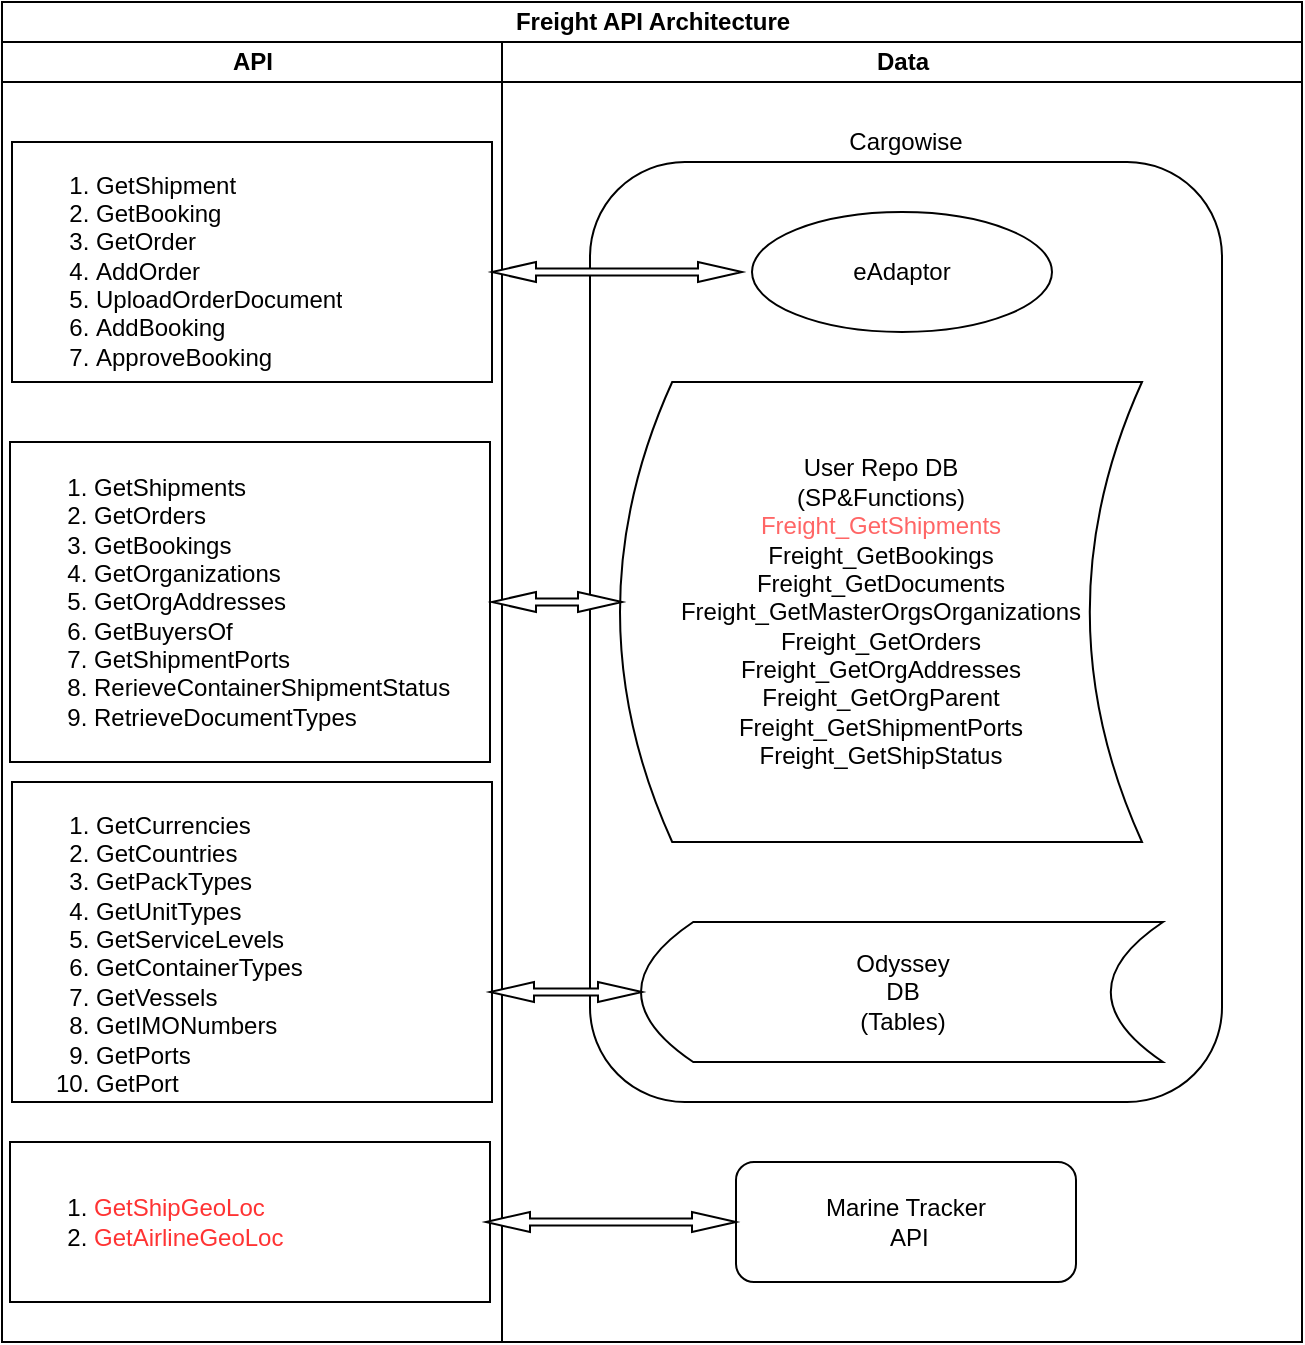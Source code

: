 <mxfile version="11.0.4" type="github"><diagram id="-AoS3aZuVU1gZGTSnwES" name="Page-1"><mxGraphModel dx="1422" dy="764" grid="1" gridSize="10" guides="1" tooltips="1" connect="1" arrows="1" fold="1" page="1" pageScale="1" pageWidth="850" pageHeight="1100" math="0" shadow="0"><root><mxCell id="0"/><mxCell id="1" parent="0"/><mxCell id="NsvNeeM-Z885Ar_qXPRW-5" value="Freight API Architecture" style="swimlane;html=1;childLayout=stackLayout;resizeParent=1;resizeParentMax=0;startSize=20;" parent="1" vertex="1"><mxGeometry x="120" y="45" width="650" height="670" as="geometry"><mxRectangle x="20" y="410" width="60" height="20" as="alternateBounds"/></mxGeometry></mxCell><mxCell id="NsvNeeM-Z885Ar_qXPRW-7" value="API" style="swimlane;html=1;startSize=20;" parent="NsvNeeM-Z885Ar_qXPRW-5" vertex="1"><mxGeometry y="20" width="250" height="650" as="geometry"/></mxCell><mxCell id="NsvNeeM-Z885Ar_qXPRW-17" value="&lt;ol&gt;&lt;li&gt;GetShipment&lt;/li&gt;&lt;li&gt;GetBooking&lt;/li&gt;&lt;li&gt;GetOrder&lt;/li&gt;&lt;li&gt;AddOrder&lt;/li&gt;&lt;li&gt;UploadOrderDocument&lt;/li&gt;&lt;li&gt;AddBooking&lt;/li&gt;&lt;li&gt;&lt;span&gt;ApproveBooking&lt;/span&gt;&lt;br&gt;&lt;/li&gt;&lt;/ol&gt;" style="text;strokeColor=#000000;fillColor=none;html=1;whiteSpace=wrap;verticalAlign=middle;overflow=hidden;" parent="NsvNeeM-Z885Ar_qXPRW-7" vertex="1"><mxGeometry x="5" y="50" width="240" height="120" as="geometry"/></mxCell><mxCell id="NsvNeeM-Z885Ar_qXPRW-18" value="&lt;ol&gt;&lt;li&gt;GetShipments&lt;/li&gt;&lt;li&gt;GetOrders&lt;/li&gt;&lt;li&gt;GetBookings&lt;/li&gt;&lt;li&gt;GetOrganizations&lt;/li&gt;&lt;li&gt;GetOrgAddresses&lt;/li&gt;&lt;li&gt;GetBuyersOf&lt;/li&gt;&lt;li&gt;&lt;span&gt;GetShipmentPorts&lt;/span&gt;&lt;br&gt;&lt;/li&gt;&lt;li&gt;RerieveContainerShipmentStatus&lt;/li&gt;&lt;li&gt;RetrieveDocumentTypes&lt;/li&gt;&lt;/ol&gt;" style="text;strokeColor=#000000;fillColor=none;html=1;whiteSpace=wrap;verticalAlign=middle;overflow=hidden;" parent="NsvNeeM-Z885Ar_qXPRW-7" vertex="1"><mxGeometry x="4" y="200" width="240" height="160" as="geometry"/></mxCell><mxCell id="NsvNeeM-Z885Ar_qXPRW-19" value="&lt;ol&gt;&lt;li&gt;&lt;font color=&quot;#ff3333&quot;&gt;GetShipGeoLoc&lt;/font&gt;&lt;/li&gt;&lt;li&gt;&lt;font color=&quot;#ff3333&quot;&gt;GetAirlineGeoLoc&lt;/font&gt;&lt;/li&gt;&lt;/ol&gt;" style="text;strokeColor=#000000;fillColor=none;html=1;whiteSpace=wrap;verticalAlign=middle;overflow=hidden;" parent="NsvNeeM-Z885Ar_qXPRW-7" vertex="1"><mxGeometry x="4" y="550" width="240" height="80" as="geometry"/></mxCell><mxCell id="yNjCL7asKgWxfmT6TZ3R-2" value="&lt;ol&gt;&lt;li&gt;GetCurrencies&lt;/li&gt;&lt;li&gt;GetCountries&lt;/li&gt;&lt;li&gt;GetPackTypes&lt;/li&gt;&lt;li&gt;GetUnitTypes&lt;/li&gt;&lt;li&gt;GetServiceLevels&lt;/li&gt;&lt;li&gt;GetContainerTypes&lt;/li&gt;&lt;li&gt;GetVessels&lt;/li&gt;&lt;li&gt;GetIMONumbers&lt;/li&gt;&lt;li&gt;GetPorts&lt;/li&gt;&lt;li&gt;GetPort&lt;/li&gt;&lt;/ol&gt;" style="text;strokeColor=#000000;fillColor=none;html=1;whiteSpace=wrap;verticalAlign=middle;overflow=hidden;" parent="NsvNeeM-Z885Ar_qXPRW-7" vertex="1"><mxGeometry x="5" y="370" width="240" height="160" as="geometry"/></mxCell><mxCell id="NsvNeeM-Z885Ar_qXPRW-8" value="Data" style="swimlane;html=1;startSize=20;" parent="NsvNeeM-Z885Ar_qXPRW-5" vertex="1"><mxGeometry x="250" y="20" width="400" height="650" as="geometry"/></mxCell><mxCell id="NsvNeeM-Z885Ar_qXPRW-22" value="" style="rounded=1;whiteSpace=wrap;html=1;" parent="NsvNeeM-Z885Ar_qXPRW-8" vertex="1"><mxGeometry x="44" y="60" width="316" height="470" as="geometry"/></mxCell><mxCell id="NsvNeeM-Z885Ar_qXPRW-9" value="Odyssey &lt;br&gt;DB&lt;br&gt;(Tables)" style="shape=dataStorage;whiteSpace=wrap;html=1;" parent="NsvNeeM-Z885Ar_qXPRW-8" vertex="1"><mxGeometry x="69.5" y="440" width="261" height="70" as="geometry"/></mxCell><mxCell id="NsvNeeM-Z885Ar_qXPRW-15" value="User Repo&amp;nbsp;DB&lt;br&gt;(SP&amp;amp;Functions)&lt;br&gt;&lt;font color=&quot;#ff6666&quot;&gt;Freight_GetShipments&lt;br&gt;&lt;/font&gt;Freight_GetBookings&lt;br&gt;Freight_GetDocuments&lt;br&gt;Freight_GetMasterOrgsOrganizations&lt;br&gt;Freight_GetOrders&lt;br&gt;Freight_GetOrgAddresses&lt;br&gt;Freight_GetOrgParent&lt;br&gt;Freight_GetShipmentPorts&lt;br&gt;Freight_GetShipStatus" style="shape=dataStorage;whiteSpace=wrap;html=1;" parent="NsvNeeM-Z885Ar_qXPRW-8" vertex="1"><mxGeometry x="59" y="170" width="261" height="230" as="geometry"/></mxCell><mxCell id="NsvNeeM-Z885Ar_qXPRW-16" value="eAdaptor" style="ellipse;whiteSpace=wrap;html=1;" parent="NsvNeeM-Z885Ar_qXPRW-8" vertex="1"><mxGeometry x="125" y="85" width="150" height="60" as="geometry"/></mxCell><mxCell id="NsvNeeM-Z885Ar_qXPRW-23" value="Cargowise" style="text;html=1;strokeColor=none;fillColor=none;align=center;verticalAlign=middle;whiteSpace=wrap;rounded=0;" parent="NsvNeeM-Z885Ar_qXPRW-8" vertex="1"><mxGeometry x="182" y="40" width="40" height="20" as="geometry"/></mxCell><mxCell id="yNjCL7asKgWxfmT6TZ3R-3" value="Marine Tracker&lt;br&gt;&amp;nbsp;API" style="rounded=1;whiteSpace=wrap;html=1;strokeColor=#000000;" parent="NsvNeeM-Z885Ar_qXPRW-8" vertex="1"><mxGeometry x="117" y="560" width="170" height="60" as="geometry"/></mxCell><mxCell id="yNjCL7asKgWxfmT6TZ3R-5" value="" style="html=1;shadow=0;dashed=0;align=center;verticalAlign=middle;shape=mxgraph.arrows2.twoWayArrow;dy=0.65;dx=22;strokeColor=#000000;" parent="NsvNeeM-Z885Ar_qXPRW-8" vertex="1"><mxGeometry x="-5" y="110" width="125" height="10" as="geometry"/></mxCell><mxCell id="yNjCL7asKgWxfmT6TZ3R-6" value="" style="html=1;shadow=0;dashed=0;align=center;verticalAlign=middle;shape=mxgraph.arrows2.twoWayArrow;dy=0.65;dx=22;strokeColor=#000000;" parent="NsvNeeM-Z885Ar_qXPRW-8" vertex="1"><mxGeometry x="-5" y="275" width="65" height="10" as="geometry"/></mxCell><mxCell id="yNjCL7asKgWxfmT6TZ3R-7" value="" style="html=1;shadow=0;dashed=0;align=center;verticalAlign=middle;shape=mxgraph.arrows2.twoWayArrow;dy=0.65;dx=22;strokeColor=#000000;" parent="NsvNeeM-Z885Ar_qXPRW-8" vertex="1"><mxGeometry x="-6" y="470" width="76" height="10" as="geometry"/></mxCell><mxCell id="yNjCL7asKgWxfmT6TZ3R-8" value="" style="html=1;shadow=0;dashed=0;align=center;verticalAlign=middle;shape=mxgraph.arrows2.twoWayArrow;dy=0.65;dx=22;strokeColor=#000000;" parent="NsvNeeM-Z885Ar_qXPRW-8" vertex="1"><mxGeometry x="-8" y="585" width="125" height="10" as="geometry"/></mxCell></root></mxGraphModel></diagram></mxfile>